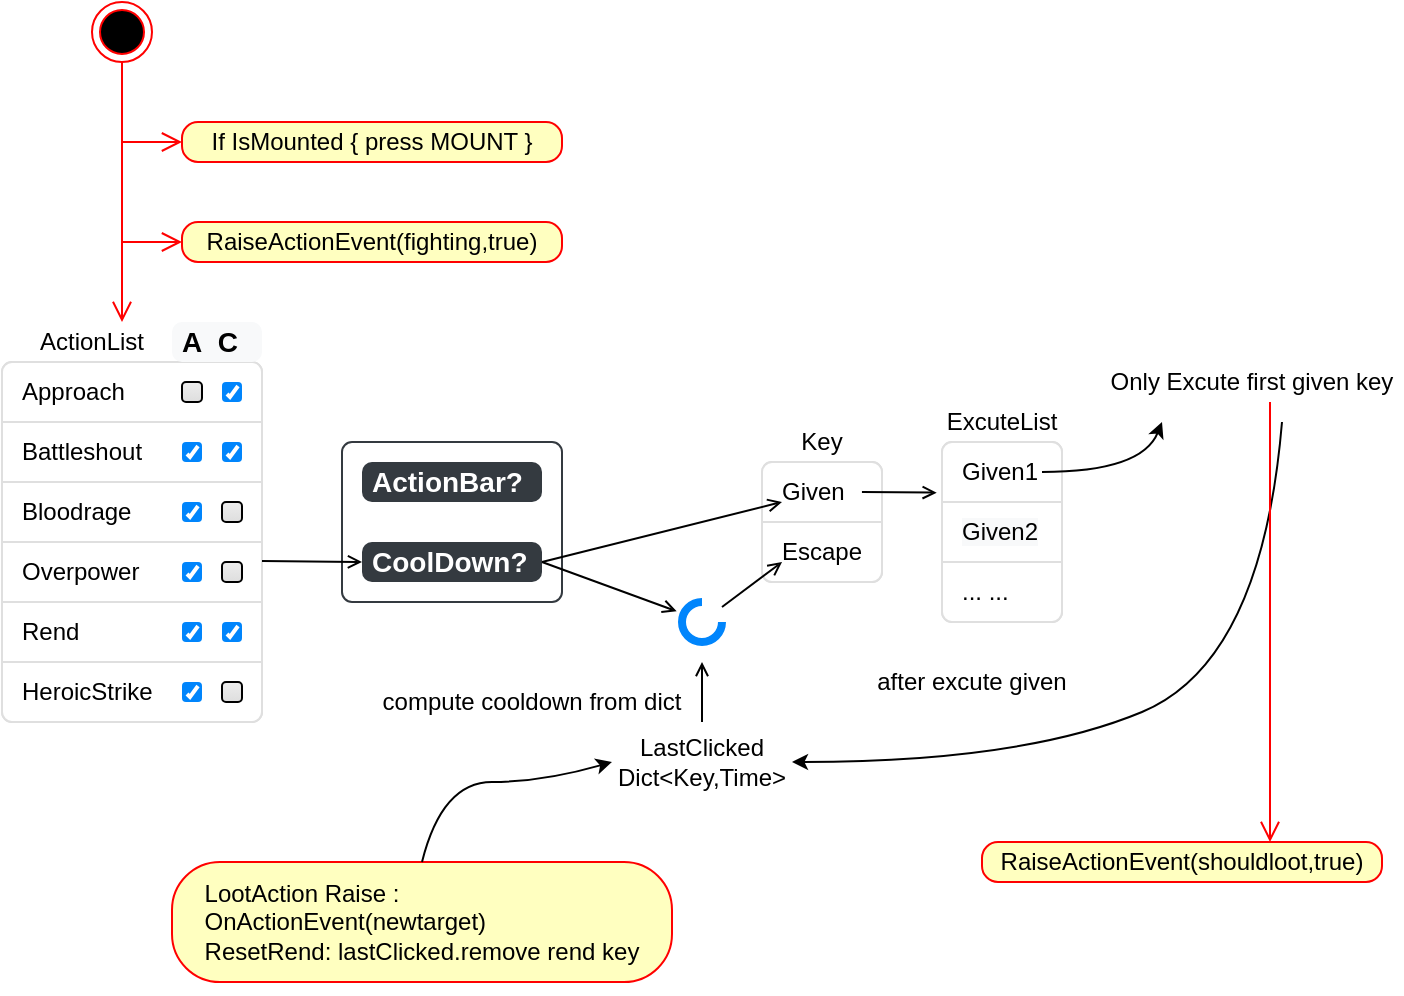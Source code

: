<mxfile version="20.0.3" type="github">
  <diagram id="RLPOEAdhcGwVArlybR_r" name="Page-1">
    <mxGraphModel dx="1422" dy="762" grid="1" gridSize="10" guides="1" tooltips="1" connect="1" arrows="1" fold="1" page="1" pageScale="1" pageWidth="827" pageHeight="1169" math="0" shadow="0">
      <root>
        <mxCell id="0" />
        <mxCell id="1" parent="0" />
        <mxCell id="MGv8dR7Y4dB5yCq7bM32-1" value="" style="html=1;shadow=0;dashed=0;shape=mxgraph.bootstrap.rrect;rSize=5;strokeColor=#DFDFDF;html=1;whiteSpace=wrap;fillColor=#FFFFFF;fontColor=#000000;" parent="1" vertex="1">
          <mxGeometry x="120" y="290" width="130" height="180" as="geometry" />
        </mxCell>
        <mxCell id="MGv8dR7Y4dB5yCq7bM32-2" value="Approach" style="strokeColor=inherit;fillColor=inherit;gradientColor=inherit;fontColor=inherit;html=1;shadow=0;dashed=0;shape=mxgraph.bootstrap.topButton;rSize=5;perimeter=none;whiteSpace=wrap;resizeWidth=1;align=left;spacing=10;" parent="MGv8dR7Y4dB5yCq7bM32-1" vertex="1">
          <mxGeometry width="130" height="30" relative="1" as="geometry" />
        </mxCell>
        <mxCell id="MGv8dR7Y4dB5yCq7bM32-3" value="Battleshout" style="strokeColor=inherit;fillColor=inherit;gradientColor=inherit;fontColor=inherit;html=1;shadow=0;dashed=0;perimeter=none;whiteSpace=wrap;resizeWidth=1;align=left;spacing=10;" parent="MGv8dR7Y4dB5yCq7bM32-1" vertex="1">
          <mxGeometry width="130" height="30" relative="1" as="geometry">
            <mxPoint y="30" as="offset" />
          </mxGeometry>
        </mxCell>
        <mxCell id="MGv8dR7Y4dB5yCq7bM32-4" value="Bloodrage" style="strokeColor=inherit;fillColor=inherit;gradientColor=inherit;fontColor=inherit;html=1;shadow=0;dashed=0;perimeter=none;whiteSpace=wrap;resizeWidth=1;align=left;spacing=10;" parent="MGv8dR7Y4dB5yCq7bM32-1" vertex="1">
          <mxGeometry width="130" height="30" relative="1" as="geometry">
            <mxPoint y="60" as="offset" />
          </mxGeometry>
        </mxCell>
        <mxCell id="MGv8dR7Y4dB5yCq7bM32-5" value="Overpower" style="strokeColor=inherit;fillColor=inherit;gradientColor=inherit;fontColor=inherit;html=1;shadow=0;dashed=0;perimeter=none;whiteSpace=wrap;resizeWidth=1;align=left;spacing=10;" parent="MGv8dR7Y4dB5yCq7bM32-1" vertex="1">
          <mxGeometry width="130" height="30" relative="1" as="geometry">
            <mxPoint y="90" as="offset" />
          </mxGeometry>
        </mxCell>
        <mxCell id="MGv8dR7Y4dB5yCq7bM32-6" value="HeroicStrike" style="strokeColor=inherit;fillColor=inherit;gradientColor=inherit;fontColor=inherit;html=1;shadow=0;dashed=0;shape=mxgraph.bootstrap.bottomButton;rSize=5;perimeter=none;whiteSpace=wrap;resizeWidth=1;resizeHeight=0;align=left;spacing=10;" parent="MGv8dR7Y4dB5yCq7bM32-1" vertex="1">
          <mxGeometry y="1" width="130" height="30" relative="1" as="geometry">
            <mxPoint y="-30" as="offset" />
          </mxGeometry>
        </mxCell>
        <mxCell id="MGv8dR7Y4dB5yCq7bM32-16" value="Rend" style="strokeColor=inherit;fillColor=inherit;gradientColor=inherit;fontColor=inherit;html=1;shadow=0;dashed=0;perimeter=none;whiteSpace=wrap;resizeWidth=1;align=left;spacing=10;" parent="MGv8dR7Y4dB5yCq7bM32-1" vertex="1">
          <mxGeometry width="130" height="30" relative="1" as="geometry">
            <mxPoint y="120" as="offset" />
          </mxGeometry>
        </mxCell>
        <mxCell id="MGv8dR7Y4dB5yCq7bM32-70" value="" style="html=1;shadow=0;dashed=0;shape=mxgraph.bootstrap.checkbox2;labelPosition=right;verticalLabelPosition=middle;align=left;verticalAlign=middle;gradientColor=#DEDEDE;fillColor=#EDEDED;checked=1;spacing=5;checkedFill=#0085FC;checkedStroke=#ffffff;sketch=0;" parent="MGv8dR7Y4dB5yCq7bM32-1" vertex="1">
          <mxGeometry x="110" y="10" width="10" height="10" as="geometry" />
        </mxCell>
        <mxCell id="MGv8dR7Y4dB5yCq7bM32-71" value="" style="html=1;shadow=0;dashed=0;shape=mxgraph.bootstrap.checkbox2;labelPosition=right;verticalLabelPosition=middle;align=left;verticalAlign=middle;gradientColor=#DEDEDE;fillColor=#EDEDED;checked=0;spacing=5;fontColor=#6C767D;checkedFill=#0085FC;checkedStroke=#ffffff;sketch=0;" parent="MGv8dR7Y4dB5yCq7bM32-1" vertex="1">
          <mxGeometry x="90" y="10" width="10" height="10" as="geometry" />
        </mxCell>
        <mxCell id="MGv8dR7Y4dB5yCq7bM32-73" value="" style="html=1;shadow=0;dashed=0;shape=mxgraph.bootstrap.checkbox2;labelPosition=right;verticalLabelPosition=middle;align=left;verticalAlign=middle;gradientColor=#DEDEDE;fillColor=#EDEDED;checked=0;spacing=5;fontColor=#6C767D;checkedFill=#0085FC;checkedStroke=#ffffff;sketch=0;" parent="MGv8dR7Y4dB5yCq7bM32-1" vertex="1">
          <mxGeometry x="110" y="160" width="10" height="10" as="geometry" />
        </mxCell>
        <mxCell id="MGv8dR7Y4dB5yCq7bM32-74" value="" style="html=1;shadow=0;dashed=0;shape=mxgraph.bootstrap.checkbox2;labelPosition=right;verticalLabelPosition=middle;align=left;verticalAlign=middle;gradientColor=#DEDEDE;fillColor=#EDEDED;checked=1;spacing=5;checkedFill=#0085FC;checkedStroke=#ffffff;sketch=0;" parent="MGv8dR7Y4dB5yCq7bM32-1" vertex="1">
          <mxGeometry x="90" y="160" width="10" height="10" as="geometry" />
        </mxCell>
        <mxCell id="MGv8dR7Y4dB5yCq7bM32-75" value="" style="html=1;shadow=0;dashed=0;shape=mxgraph.bootstrap.checkbox2;labelPosition=right;verticalLabelPosition=middle;align=left;verticalAlign=middle;gradientColor=#DEDEDE;fillColor=#EDEDED;checked=1;spacing=5;checkedFill=#0085FC;checkedStroke=#ffffff;sketch=0;" parent="MGv8dR7Y4dB5yCq7bM32-1" vertex="1">
          <mxGeometry x="90" y="40" width="10" height="10" as="geometry" />
        </mxCell>
        <mxCell id="MGv8dR7Y4dB5yCq7bM32-76" value="" style="html=1;shadow=0;dashed=0;shape=mxgraph.bootstrap.checkbox2;labelPosition=right;verticalLabelPosition=middle;align=left;verticalAlign=middle;gradientColor=#DEDEDE;fillColor=#EDEDED;checked=1;spacing=5;checkedFill=#0085FC;checkedStroke=#ffffff;sketch=0;" parent="MGv8dR7Y4dB5yCq7bM32-1" vertex="1">
          <mxGeometry x="90" y="70" width="10" height="10" as="geometry" />
        </mxCell>
        <mxCell id="MGv8dR7Y4dB5yCq7bM32-77" value="" style="html=1;shadow=0;dashed=0;shape=mxgraph.bootstrap.checkbox2;labelPosition=right;verticalLabelPosition=middle;align=left;verticalAlign=middle;gradientColor=#DEDEDE;fillColor=#EDEDED;checked=1;spacing=5;checkedFill=#0085FC;checkedStroke=#ffffff;sketch=0;" parent="MGv8dR7Y4dB5yCq7bM32-1" vertex="1">
          <mxGeometry x="90" y="100" width="10" height="10" as="geometry" />
        </mxCell>
        <mxCell id="MGv8dR7Y4dB5yCq7bM32-78" value="" style="html=1;shadow=0;dashed=0;shape=mxgraph.bootstrap.checkbox2;labelPosition=right;verticalLabelPosition=middle;align=left;verticalAlign=middle;gradientColor=#DEDEDE;fillColor=#EDEDED;checked=1;spacing=5;checkedFill=#0085FC;checkedStroke=#ffffff;sketch=0;" parent="MGv8dR7Y4dB5yCq7bM32-1" vertex="1">
          <mxGeometry x="90" y="130" width="10" height="10" as="geometry" />
        </mxCell>
        <mxCell id="MGv8dR7Y4dB5yCq7bM32-79" value="" style="html=1;shadow=0;dashed=0;shape=mxgraph.bootstrap.checkbox2;labelPosition=right;verticalLabelPosition=middle;align=left;verticalAlign=middle;gradientColor=#DEDEDE;fillColor=#EDEDED;checked=0;spacing=5;fontColor=#6C767D;checkedFill=#0085FC;checkedStroke=#ffffff;sketch=0;" parent="MGv8dR7Y4dB5yCq7bM32-1" vertex="1">
          <mxGeometry x="110" y="70" width="10" height="10" as="geometry" />
        </mxCell>
        <mxCell id="MGv8dR7Y4dB5yCq7bM32-80" value="" style="html=1;shadow=0;dashed=0;shape=mxgraph.bootstrap.checkbox2;labelPosition=right;verticalLabelPosition=middle;align=left;verticalAlign=middle;gradientColor=#DEDEDE;fillColor=#EDEDED;checked=1;spacing=5;checkedFill=#0085FC;checkedStroke=#ffffff;sketch=0;" parent="MGv8dR7Y4dB5yCq7bM32-1" vertex="1">
          <mxGeometry x="110" y="130" width="10" height="10" as="geometry" />
        </mxCell>
        <mxCell id="MGv8dR7Y4dB5yCq7bM32-81" value="" style="html=1;shadow=0;dashed=0;shape=mxgraph.bootstrap.checkbox2;labelPosition=right;verticalLabelPosition=middle;align=left;verticalAlign=middle;gradientColor=#DEDEDE;fillColor=#EDEDED;checked=0;spacing=5;fontColor=#6C767D;checkedFill=#0085FC;checkedStroke=#ffffff;sketch=0;" parent="MGv8dR7Y4dB5yCq7bM32-1" vertex="1">
          <mxGeometry x="110" y="100" width="10" height="10" as="geometry" />
        </mxCell>
        <mxCell id="MGv8dR7Y4dB5yCq7bM32-82" value="" style="html=1;shadow=0;dashed=0;shape=mxgraph.bootstrap.checkbox2;labelPosition=right;verticalLabelPosition=middle;align=left;verticalAlign=middle;gradientColor=#DEDEDE;fillColor=#EDEDED;checked=1;spacing=5;checkedFill=#0085FC;checkedStroke=#ffffff;sketch=0;" parent="MGv8dR7Y4dB5yCq7bM32-1" vertex="1">
          <mxGeometry x="110" y="40" width="10" height="10" as="geometry" />
        </mxCell>
        <mxCell id="MGv8dR7Y4dB5yCq7bM32-22" value="ActionBar?" style="html=1;shadow=0;dashed=0;shape=mxgraph.bootstrap.rrect;rSize=5;strokeColor=none;strokeWidth=1;fillColor=#343A40;fontColor=#FFFFFF;whiteSpace=wrap;align=left;verticalAlign=middle;spacingLeft=0;fontStyle=1;fontSize=14;spacing=5;" parent="1" vertex="1">
          <mxGeometry x="300" y="340" width="90" height="20" as="geometry" />
        </mxCell>
        <mxCell id="MGv8dR7Y4dB5yCq7bM32-23" value="CoolDown?" style="html=1;shadow=0;dashed=0;shape=mxgraph.bootstrap.rrect;rSize=5;strokeColor=none;strokeWidth=1;fillColor=#343A40;fontColor=#FFFFFF;whiteSpace=wrap;align=left;verticalAlign=middle;spacingLeft=0;fontStyle=1;fontSize=14;spacing=5;" parent="1" vertex="1">
          <mxGeometry x="300" y="380" width="90" height="20" as="geometry" />
        </mxCell>
        <mxCell id="MGv8dR7Y4dB5yCq7bM32-24" value="" style="html=1;shadow=0;dashed=0;shape=mxgraph.bootstrap.rrect;rSize=5;strokeColor=#343A40;strokeWidth=1;fillColor=none;fontColor=#343A40;whiteSpace=wrap;align=center;verticalAlign=middle;spacingLeft=0;fontStyle=0;fontSize=16;spacing=5;" parent="1" vertex="1">
          <mxGeometry x="290" y="330" width="110" height="80" as="geometry" />
        </mxCell>
        <mxCell id="MGv8dR7Y4dB5yCq7bM32-25" value="" style="html=1;shadow=0;dashed=0;shape=mxgraph.bootstrap.rrect;rSize=5;strokeColor=#DFDFDF;html=1;whiteSpace=wrap;fillColor=#FFFFFF;fontColor=#000000;" parent="1" vertex="1">
          <mxGeometry x="500" y="340" width="60" height="60" as="geometry" />
        </mxCell>
        <mxCell id="MGv8dR7Y4dB5yCq7bM32-26" value="Given" style="strokeColor=inherit;fillColor=inherit;gradientColor=inherit;fontColor=inherit;html=1;shadow=0;dashed=0;shape=mxgraph.bootstrap.topButton;rSize=5;perimeter=none;whiteSpace=wrap;resizeWidth=1;align=left;spacing=10;" parent="MGv8dR7Y4dB5yCq7bM32-25" vertex="1">
          <mxGeometry width="60" height="30" relative="1" as="geometry" />
        </mxCell>
        <mxCell id="MGv8dR7Y4dB5yCq7bM32-28" value="Escape" style="strokeColor=inherit;fillColor=inherit;gradientColor=inherit;fontColor=inherit;html=1;shadow=0;dashed=0;shape=mxgraph.bootstrap.bottomButton;rSize=5;perimeter=none;whiteSpace=wrap;resizeWidth=1;resizeHeight=0;align=left;spacing=10;" parent="MGv8dR7Y4dB5yCq7bM32-25" vertex="1">
          <mxGeometry y="1" width="60" height="30" relative="1" as="geometry">
            <mxPoint y="-30" as="offset" />
          </mxGeometry>
        </mxCell>
        <mxCell id="MGv8dR7Y4dB5yCq7bM32-30" value="Key" style="text;html=1;strokeColor=none;fillColor=none;align=center;verticalAlign=middle;whiteSpace=wrap;rounded=0;" parent="1" vertex="1">
          <mxGeometry x="500" y="320" width="60" height="20" as="geometry" />
        </mxCell>
        <mxCell id="MGv8dR7Y4dB5yCq7bM32-31" value="ActionList" style="text;html=1;strokeColor=none;fillColor=none;align=center;verticalAlign=middle;whiteSpace=wrap;rounded=0;" parent="1" vertex="1">
          <mxGeometry x="135" y="270" width="60" height="20" as="geometry" />
        </mxCell>
        <mxCell id="MGv8dR7Y4dB5yCq7bM32-83" value="A&amp;nbsp; C" style="html=1;shadow=0;dashed=0;shape=mxgraph.bootstrap.rrect;rSize=5;strokeColor=none;strokeWidth=1;fillColor=#F8F9FA;fontColor=#000000;whiteSpace=wrap;align=left;verticalAlign=middle;spacingLeft=0;fontStyle=1;fontSize=14;spacing=5;" parent="1" vertex="1">
          <mxGeometry x="205" y="270" width="45" height="20" as="geometry" />
        </mxCell>
        <mxCell id="MGv8dR7Y4dB5yCq7bM32-84" value="" style="html=1;shadow=0;dashed=0;shape=mxgraph.basic.arc;startAngle=0.25;endAngle=1;strokeWidth=4;strokeColor=#0085FC;" parent="1" vertex="1">
          <mxGeometry x="460" y="410" width="20" height="20" as="geometry" />
        </mxCell>
        <mxCell id="MGv8dR7Y4dB5yCq7bM32-85" value="" style="endArrow=open;endFill=1;endSize=5;html=1;rounded=0;startSize=0;" parent="1" edge="1">
          <mxGeometry width="160" relative="1" as="geometry">
            <mxPoint x="250" y="389.5" as="sourcePoint" />
            <mxPoint x="300" y="390" as="targetPoint" />
          </mxGeometry>
        </mxCell>
        <mxCell id="MGv8dR7Y4dB5yCq7bM32-86" value="" style="endArrow=open;endFill=1;endSize=5;html=1;rounded=0;startSize=0;" parent="1" edge="1">
          <mxGeometry width="160" relative="1" as="geometry">
            <mxPoint x="390" y="390" as="sourcePoint" />
            <mxPoint x="510" y="360" as="targetPoint" />
          </mxGeometry>
        </mxCell>
        <mxCell id="MGv8dR7Y4dB5yCq7bM32-87" value="" style="endArrow=open;endFill=1;endSize=5;html=1;rounded=0;startSize=0;entryX=0.167;entryY=0.667;entryDx=0;entryDy=0;entryPerimeter=0;" parent="1" source="MGv8dR7Y4dB5yCq7bM32-84" target="MGv8dR7Y4dB5yCq7bM32-28" edge="1">
          <mxGeometry width="160" relative="1" as="geometry">
            <mxPoint x="490" y="390" as="sourcePoint" />
            <mxPoint x="570" y="395" as="targetPoint" />
          </mxGeometry>
        </mxCell>
        <mxCell id="MGv8dR7Y4dB5yCq7bM32-88" value="" style="endArrow=open;endFill=1;endSize=5;html=1;rounded=0;startSize=0;entryX=-0.133;entryY=0.233;entryDx=0;entryDy=0;entryPerimeter=0;" parent="1" target="MGv8dR7Y4dB5yCq7bM32-84" edge="1">
          <mxGeometry width="160" relative="1" as="geometry">
            <mxPoint x="390" y="390" as="sourcePoint" />
            <mxPoint x="466.66" y="426" as="targetPoint" />
          </mxGeometry>
        </mxCell>
        <mxCell id="MGv8dR7Y4dB5yCq7bM32-89" value="LastClicked Dict&amp;lt;Key,Time&amp;gt;" style="text;html=1;strokeColor=none;fillColor=none;align=center;verticalAlign=middle;whiteSpace=wrap;rounded=0;" parent="1" vertex="1">
          <mxGeometry x="425" y="480" width="90" height="20" as="geometry" />
        </mxCell>
        <mxCell id="MGv8dR7Y4dB5yCq7bM32-90" value="" style="html=1;shadow=0;dashed=0;shape=mxgraph.bootstrap.rrect;rSize=5;strokeColor=#DFDFDF;html=1;whiteSpace=wrap;fillColor=#FFFFFF;fontColor=#000000;" parent="1" vertex="1">
          <mxGeometry x="590" y="330" width="60" height="90" as="geometry" />
        </mxCell>
        <mxCell id="MGv8dR7Y4dB5yCq7bM32-91" value="Given1" style="strokeColor=inherit;fillColor=inherit;gradientColor=inherit;fontColor=inherit;html=1;shadow=0;dashed=0;shape=mxgraph.bootstrap.topButton;rSize=5;perimeter=none;whiteSpace=wrap;resizeWidth=1;align=left;spacing=10;" parent="MGv8dR7Y4dB5yCq7bM32-90" vertex="1">
          <mxGeometry width="60" height="30" relative="1" as="geometry" />
        </mxCell>
        <mxCell id="MGv8dR7Y4dB5yCq7bM32-92" value="... ..." style="strokeColor=inherit;fillColor=inherit;gradientColor=inherit;fontColor=inherit;html=1;shadow=0;dashed=0;shape=mxgraph.bootstrap.bottomButton;rSize=5;perimeter=none;whiteSpace=wrap;resizeWidth=1;resizeHeight=0;align=left;spacing=10;" parent="MGv8dR7Y4dB5yCq7bM32-90" vertex="1">
          <mxGeometry y="1" width="60" height="30" relative="1" as="geometry">
            <mxPoint y="-30" as="offset" />
          </mxGeometry>
        </mxCell>
        <mxCell id="MGv8dR7Y4dB5yCq7bM32-94" value="&lt;span style=&quot;color: rgb(0, 0, 0); font-family: Helvetica; font-size: 12px; font-style: normal; font-variant-ligatures: normal; font-variant-caps: normal; font-weight: 400; letter-spacing: normal; orphans: 2; text-align: left; text-indent: 0px; text-transform: none; widows: 2; word-spacing: 0px; -webkit-text-stroke-width: 0px; background-color: rgb(248, 249, 250); text-decoration-thickness: initial; text-decoration-style: initial; text-decoration-color: initial; float: none; display: inline !important;&quot;&gt;Given2&lt;/span&gt;" style="strokeColor=inherit;fillColor=inherit;gradientColor=inherit;fontColor=inherit;html=1;shadow=0;dashed=0;perimeter=none;whiteSpace=wrap;resizeWidth=1;align=left;spacing=10;" parent="MGv8dR7Y4dB5yCq7bM32-90" vertex="1">
          <mxGeometry y="30" width="60" height="30" as="geometry" />
        </mxCell>
        <mxCell id="MGv8dR7Y4dB5yCq7bM32-93" value="ExcuteList" style="text;html=1;strokeColor=none;fillColor=none;align=center;verticalAlign=middle;whiteSpace=wrap;rounded=0;" parent="1" vertex="1">
          <mxGeometry x="590" y="310" width="60" height="20" as="geometry" />
        </mxCell>
        <mxCell id="MGv8dR7Y4dB5yCq7bM32-95" value="" style="endArrow=open;endFill=1;endSize=5;html=1;rounded=0;startSize=0;entryX=-0.044;entryY=-0.156;entryDx=0;entryDy=0;entryPerimeter=0;exitX=0.833;exitY=0.5;exitDx=0;exitDy=0;exitPerimeter=0;" parent="1" source="MGv8dR7Y4dB5yCq7bM32-26" target="MGv8dR7Y4dB5yCq7bM32-94" edge="1">
          <mxGeometry width="160" relative="1" as="geometry">
            <mxPoint x="550" y="350" as="sourcePoint" />
            <mxPoint x="520" y="370" as="targetPoint" />
          </mxGeometry>
        </mxCell>
        <mxCell id="MGv8dR7Y4dB5yCq7bM32-99" value="" style="curved=1;endArrow=classic;html=1;rounded=0;startSize=0;endSize=5;" parent="1" edge="1">
          <mxGeometry width="50" height="50" relative="1" as="geometry">
            <mxPoint x="640" y="345" as="sourcePoint" />
            <mxPoint x="700" y="320" as="targetPoint" />
            <Array as="points">
              <mxPoint x="690" y="345" />
            </Array>
          </mxGeometry>
        </mxCell>
        <mxCell id="MGv8dR7Y4dB5yCq7bM32-100" value="Only Excute first given key" style="text;html=1;strokeColor=none;fillColor=none;align=center;verticalAlign=middle;whiteSpace=wrap;rounded=0;" parent="1" vertex="1">
          <mxGeometry x="670" y="290" width="150" height="20" as="geometry" />
        </mxCell>
        <mxCell id="MGv8dR7Y4dB5yCq7bM32-101" value="" style="curved=1;endArrow=classic;html=1;rounded=0;startSize=0;endSize=5;entryX=1;entryY=0.5;entryDx=0;entryDy=0;" parent="1" target="MGv8dR7Y4dB5yCq7bM32-89" edge="1">
          <mxGeometry width="50" height="50" relative="1" as="geometry">
            <mxPoint x="760" y="320" as="sourcePoint" />
            <mxPoint x="440" y="320" as="targetPoint" />
            <Array as="points">
              <mxPoint x="750" y="440" />
              <mxPoint x="630" y="490" />
            </Array>
          </mxGeometry>
        </mxCell>
        <mxCell id="MGv8dR7Y4dB5yCq7bM32-103" value="" style="endArrow=open;endFill=1;endSize=5;html=1;rounded=0;startSize=0;" parent="1" edge="1">
          <mxGeometry width="160" relative="1" as="geometry">
            <mxPoint x="470" y="470" as="sourcePoint" />
            <mxPoint x="470" y="440" as="targetPoint" />
          </mxGeometry>
        </mxCell>
        <mxCell id="MGv8dR7Y4dB5yCq7bM32-104" value="compute cooldown from dict" style="text;html=1;strokeColor=none;fillColor=none;align=center;verticalAlign=middle;whiteSpace=wrap;rounded=0;" parent="1" vertex="1">
          <mxGeometry x="300" y="450" width="170" height="20" as="geometry" />
        </mxCell>
        <mxCell id="av6z6smTz8OFn_1u3UOK-3" value="after excute given" style="text;html=1;strokeColor=none;fillColor=none;align=center;verticalAlign=middle;whiteSpace=wrap;rounded=0;" parent="1" vertex="1">
          <mxGeometry x="530" y="440" width="150" height="20" as="geometry" />
        </mxCell>
        <mxCell id="av6z6smTz8OFn_1u3UOK-4" value="&lt;span style=&quot;text-align: left;&quot;&gt;RaiseActionEvent(shouldloot,true)&lt;/span&gt;" style="rounded=1;whiteSpace=wrap;html=1;arcSize=40;fontColor=#000000;fillColor=#ffffc0;strokeColor=#ff0000;" parent="1" vertex="1">
          <mxGeometry x="610" y="530" width="200" height="20" as="geometry" />
        </mxCell>
        <mxCell id="av6z6smTz8OFn_1u3UOK-5" value="" style="edgeStyle=orthogonalEdgeStyle;html=1;verticalAlign=bottom;endArrow=open;endSize=8;strokeColor=#ff0000;rounded=0;exitX=0.56;exitY=1;exitDx=0;exitDy=0;exitPerimeter=0;entryX=0.72;entryY=0;entryDx=0;entryDy=0;entryPerimeter=0;" parent="1" source="MGv8dR7Y4dB5yCq7bM32-100" target="av6z6smTz8OFn_1u3UOK-4" edge="1">
          <mxGeometry relative="1" as="geometry">
            <mxPoint x="754" y="520" as="targetPoint" />
            <Array as="points" />
          </mxGeometry>
        </mxCell>
        <mxCell id="av6z6smTz8OFn_1u3UOK-6" value="&lt;span style=&quot;text-align: left;&quot;&gt;RaiseActionEvent(fighting,true)&lt;/span&gt;" style="rounded=1;whiteSpace=wrap;html=1;arcSize=40;fontColor=#000000;fillColor=#ffffc0;strokeColor=#ff0000;" parent="1" vertex="1">
          <mxGeometry x="210" y="220" width="190" height="20" as="geometry" />
        </mxCell>
        <mxCell id="av6z6smTz8OFn_1u3UOK-7" value="" style="edgeStyle=orthogonalEdgeStyle;html=1;verticalAlign=bottom;endArrow=open;endSize=8;strokeColor=#ff0000;rounded=0;entryX=0.75;entryY=0;entryDx=0;entryDy=0;exitX=0.5;exitY=1;exitDx=0;exitDy=0;" parent="1" source="av6z6smTz8OFn_1u3UOK-8" target="MGv8dR7Y4dB5yCq7bM32-31" edge="1">
          <mxGeometry relative="1" as="geometry">
            <mxPoint x="180" y="240" as="targetPoint" />
            <mxPoint x="270" y="240" as="sourcePoint" />
            <Array as="points">
              <mxPoint x="180" y="270" />
              <mxPoint x="180" y="270" />
            </Array>
          </mxGeometry>
        </mxCell>
        <mxCell id="av6z6smTz8OFn_1u3UOK-8" value="" style="ellipse;html=1;shape=endState;fillColor=#000000;strokeColor=#ff0000;" parent="1" vertex="1">
          <mxGeometry x="165" y="110" width="30" height="30" as="geometry" />
        </mxCell>
        <mxCell id="av6z6smTz8OFn_1u3UOK-9" value="" style="edgeStyle=orthogonalEdgeStyle;html=1;verticalAlign=bottom;endArrow=open;endSize=8;strokeColor=#ff0000;rounded=0;" parent="1" edge="1">
          <mxGeometry relative="1" as="geometry">
            <mxPoint x="210" y="230" as="targetPoint" />
            <mxPoint x="180" y="230" as="sourcePoint" />
          </mxGeometry>
        </mxCell>
        <mxCell id="av6z6smTz8OFn_1u3UOK-10" value="&lt;div style=&quot;text-align: left;&quot;&gt;&lt;br&gt;&lt;/div&gt;&lt;div style=&quot;text-align: left;&quot;&gt;LootAction Raise :&lt;span style=&quot;background-color: initial;&quot;&gt;&lt;br&gt;&lt;/span&gt;&lt;/div&gt;&lt;div style=&quot;text-align: left;&quot;&gt;&lt;span style=&quot;background-color: initial;&quot;&gt;OnActionEvent(&lt;/span&gt;&lt;span style=&quot;background-color: initial;&quot;&gt;newtarget&lt;/span&gt;&lt;span style=&quot;background-color: initial;&quot;&gt;)&lt;/span&gt;&lt;/div&gt;&lt;div style=&quot;text-align: left;&quot;&gt;&lt;span style=&quot;background-color: initial;&quot;&gt;ResetRend: lastClicked.remove rend key&lt;br&gt;&lt;/span&gt;&lt;/div&gt;&lt;div style=&quot;text-align: left;&quot;&gt;&lt;br&gt;&lt;/div&gt;" style="rounded=1;whiteSpace=wrap;html=1;arcSize=40;fontColor=#000000;fillColor=#ffffc0;strokeColor=#ff0000;" parent="1" vertex="1">
          <mxGeometry x="205" y="540" width="250" height="60" as="geometry" />
        </mxCell>
        <mxCell id="av6z6smTz8OFn_1u3UOK-12" value="" style="curved=1;endArrow=classic;html=1;rounded=0;startSize=0;endSize=5;entryX=0;entryY=0.5;entryDx=0;entryDy=0;exitX=0.5;exitY=0;exitDx=0;exitDy=0;" parent="1" source="av6z6smTz8OFn_1u3UOK-10" target="MGv8dR7Y4dB5yCq7bM32-89" edge="1">
          <mxGeometry width="50" height="50" relative="1" as="geometry">
            <mxPoint x="770" y="330" as="sourcePoint" />
            <mxPoint x="525" y="500" as="targetPoint" />
            <Array as="points">
              <mxPoint x="340" y="500" />
              <mxPoint x="390" y="500" />
            </Array>
          </mxGeometry>
        </mxCell>
        <mxCell id="rwBD3CJ548WK2RArazTh-1" value="&lt;div style=&quot;text-align: left;&quot;&gt;If IsMounted { press MOUNT }&lt;/div&gt;" style="rounded=1;whiteSpace=wrap;html=1;arcSize=40;fontColor=#000000;fillColor=#ffffc0;strokeColor=#ff0000;" vertex="1" parent="1">
          <mxGeometry x="210" y="170" width="190" height="20" as="geometry" />
        </mxCell>
        <mxCell id="rwBD3CJ548WK2RArazTh-2" value="" style="edgeStyle=orthogonalEdgeStyle;html=1;verticalAlign=bottom;endArrow=open;endSize=8;strokeColor=#ff0000;rounded=0;" edge="1" parent="1">
          <mxGeometry relative="1" as="geometry">
            <mxPoint x="210" y="180" as="targetPoint" />
            <mxPoint x="180" y="180" as="sourcePoint" />
          </mxGeometry>
        </mxCell>
      </root>
    </mxGraphModel>
  </diagram>
</mxfile>
